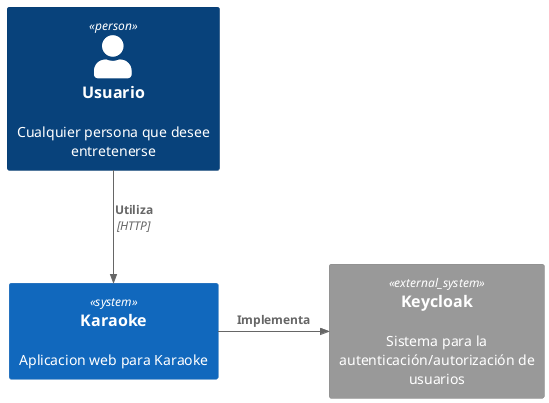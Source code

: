 @startuml level1
!include <C4/C4_Container>

'Se define el contexto
Person(personAlias, "Usuario", "Cualquier persona que desee entretenerse")
System(karaoke, "Karaoke", "Aplicacion web para Karaoke")
System_Ext(login, "Keycloak", "Sistema para la autenticación/autorización de usuarios")

'Se hacen las relaciones
Rel(personAlias, karaoke, "Utiliza", "HTTP")
Rel_R(karaoke, login,  "Implementa")

@enduml
